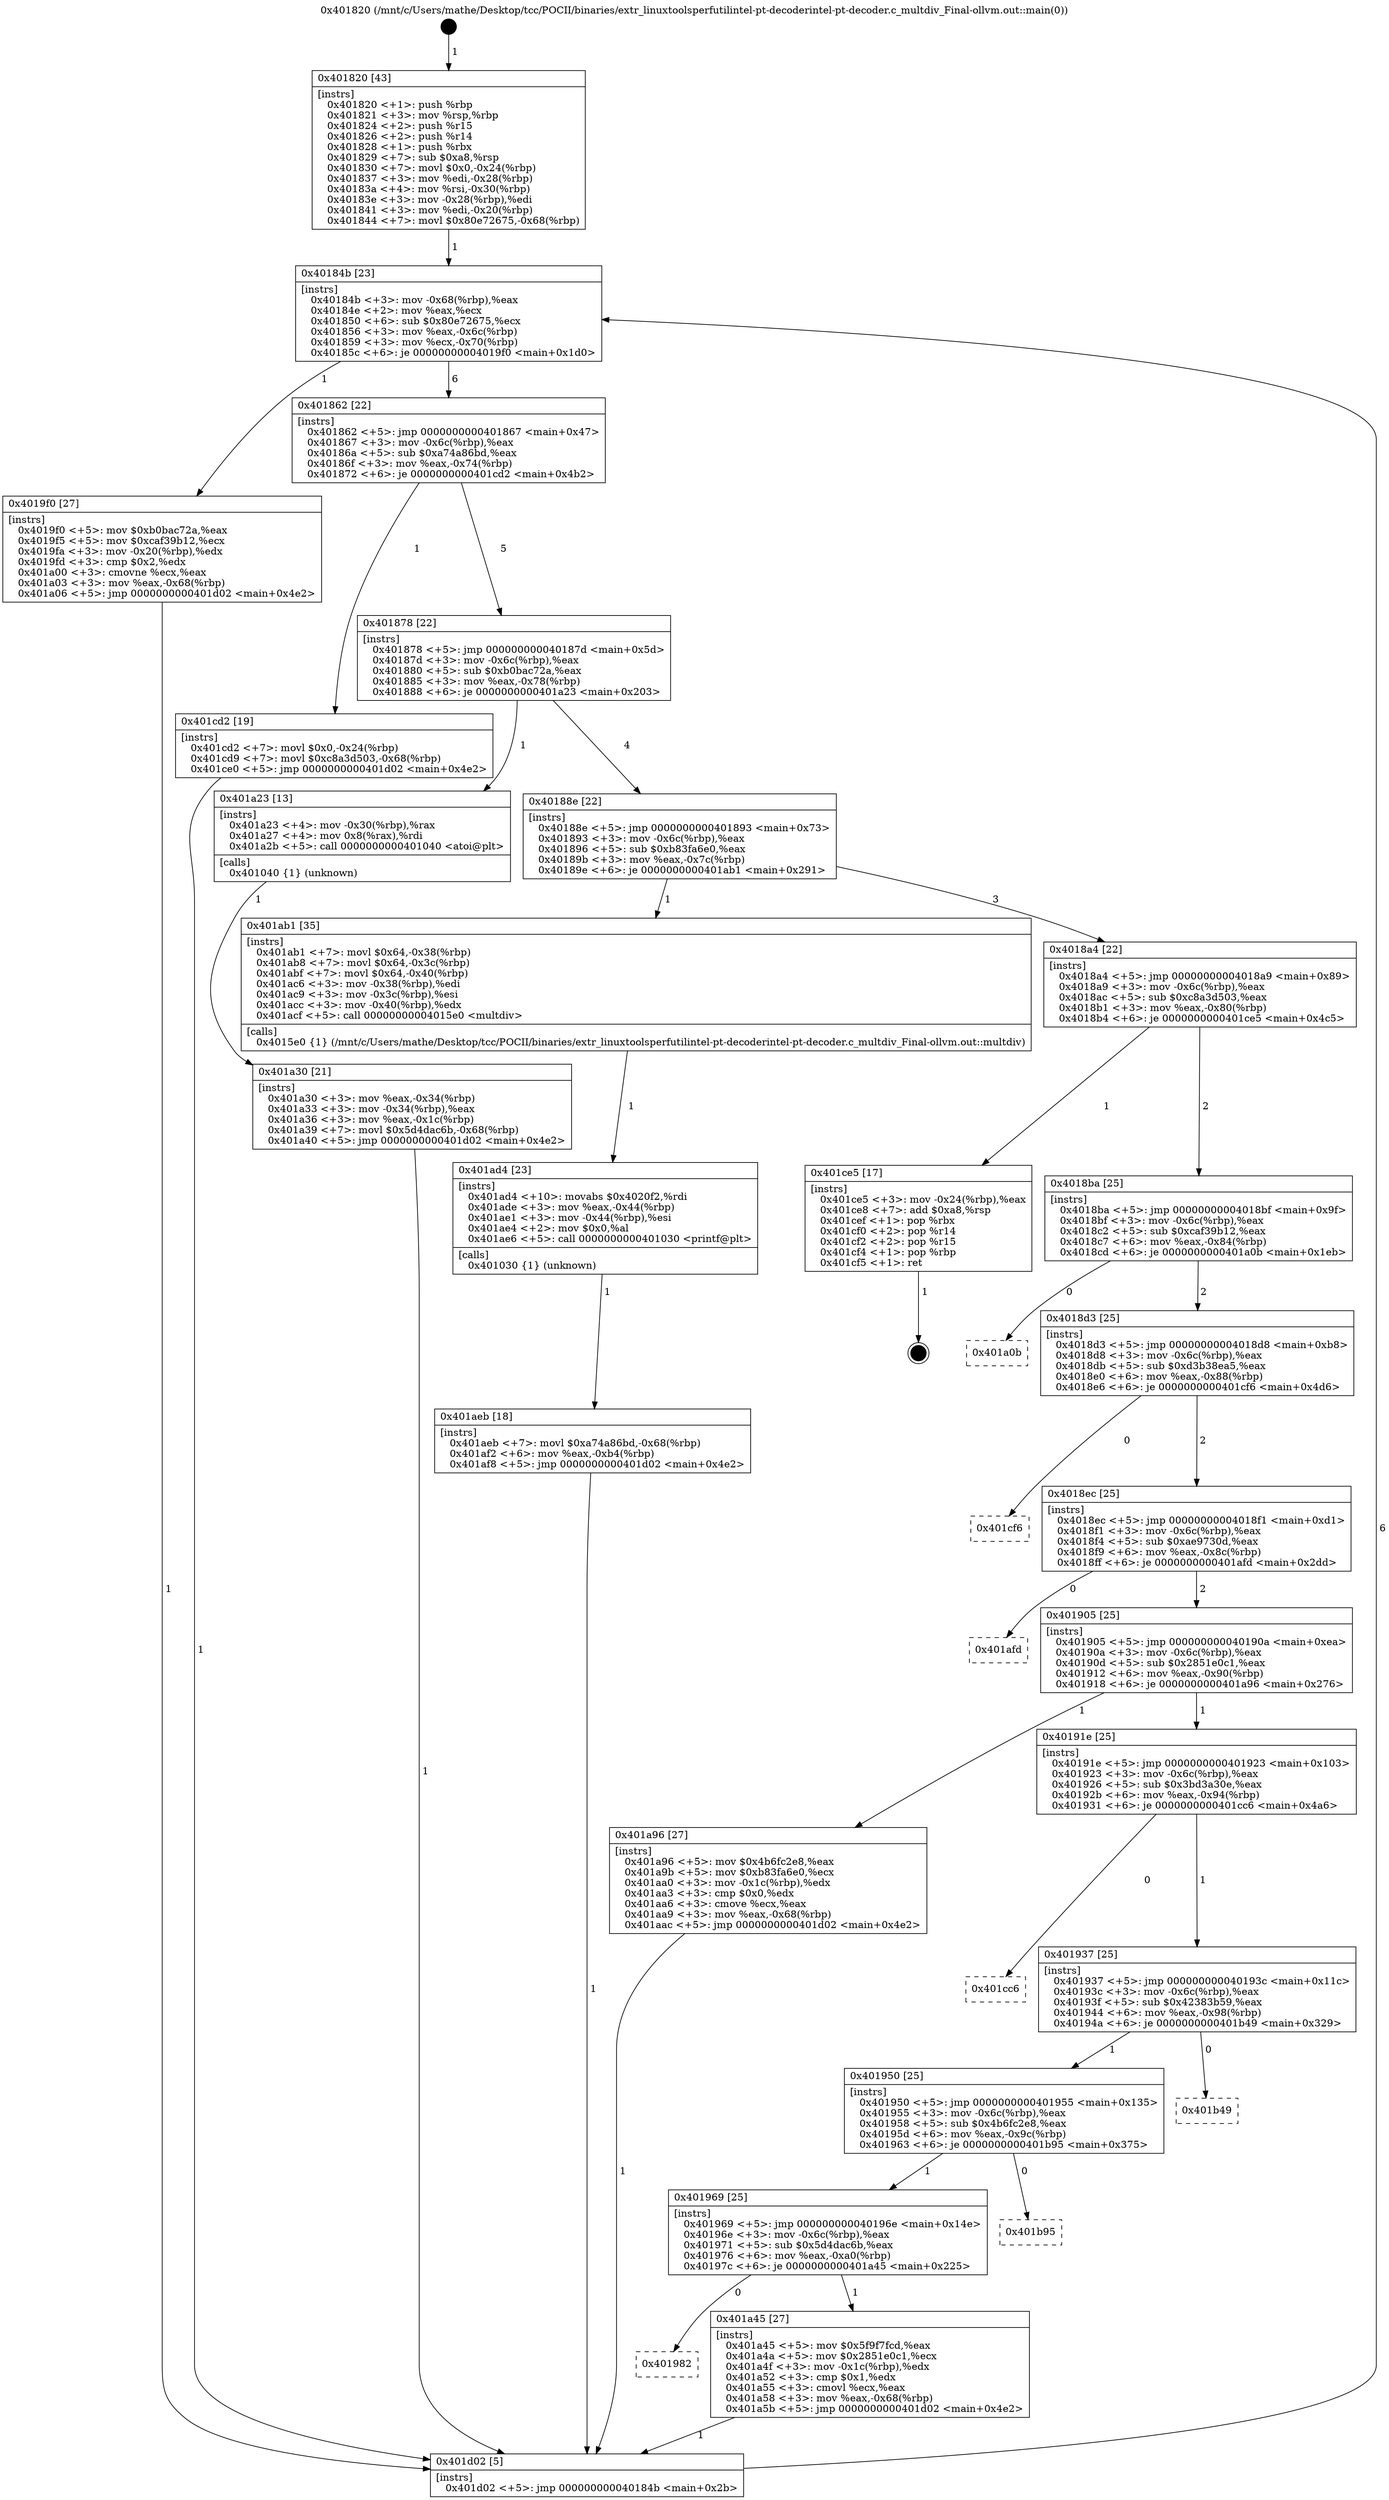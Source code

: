 digraph "0x401820" {
  label = "0x401820 (/mnt/c/Users/mathe/Desktop/tcc/POCII/binaries/extr_linuxtoolsperfutilintel-pt-decoderintel-pt-decoder.c_multdiv_Final-ollvm.out::main(0))"
  labelloc = "t"
  node[shape=record]

  Entry [label="",width=0.3,height=0.3,shape=circle,fillcolor=black,style=filled]
  "0x40184b" [label="{
     0x40184b [23]\l
     | [instrs]\l
     &nbsp;&nbsp;0x40184b \<+3\>: mov -0x68(%rbp),%eax\l
     &nbsp;&nbsp;0x40184e \<+2\>: mov %eax,%ecx\l
     &nbsp;&nbsp;0x401850 \<+6\>: sub $0x80e72675,%ecx\l
     &nbsp;&nbsp;0x401856 \<+3\>: mov %eax,-0x6c(%rbp)\l
     &nbsp;&nbsp;0x401859 \<+3\>: mov %ecx,-0x70(%rbp)\l
     &nbsp;&nbsp;0x40185c \<+6\>: je 00000000004019f0 \<main+0x1d0\>\l
  }"]
  "0x4019f0" [label="{
     0x4019f0 [27]\l
     | [instrs]\l
     &nbsp;&nbsp;0x4019f0 \<+5\>: mov $0xb0bac72a,%eax\l
     &nbsp;&nbsp;0x4019f5 \<+5\>: mov $0xcaf39b12,%ecx\l
     &nbsp;&nbsp;0x4019fa \<+3\>: mov -0x20(%rbp),%edx\l
     &nbsp;&nbsp;0x4019fd \<+3\>: cmp $0x2,%edx\l
     &nbsp;&nbsp;0x401a00 \<+3\>: cmovne %ecx,%eax\l
     &nbsp;&nbsp;0x401a03 \<+3\>: mov %eax,-0x68(%rbp)\l
     &nbsp;&nbsp;0x401a06 \<+5\>: jmp 0000000000401d02 \<main+0x4e2\>\l
  }"]
  "0x401862" [label="{
     0x401862 [22]\l
     | [instrs]\l
     &nbsp;&nbsp;0x401862 \<+5\>: jmp 0000000000401867 \<main+0x47\>\l
     &nbsp;&nbsp;0x401867 \<+3\>: mov -0x6c(%rbp),%eax\l
     &nbsp;&nbsp;0x40186a \<+5\>: sub $0xa74a86bd,%eax\l
     &nbsp;&nbsp;0x40186f \<+3\>: mov %eax,-0x74(%rbp)\l
     &nbsp;&nbsp;0x401872 \<+6\>: je 0000000000401cd2 \<main+0x4b2\>\l
  }"]
  "0x401d02" [label="{
     0x401d02 [5]\l
     | [instrs]\l
     &nbsp;&nbsp;0x401d02 \<+5\>: jmp 000000000040184b \<main+0x2b\>\l
  }"]
  "0x401820" [label="{
     0x401820 [43]\l
     | [instrs]\l
     &nbsp;&nbsp;0x401820 \<+1\>: push %rbp\l
     &nbsp;&nbsp;0x401821 \<+3\>: mov %rsp,%rbp\l
     &nbsp;&nbsp;0x401824 \<+2\>: push %r15\l
     &nbsp;&nbsp;0x401826 \<+2\>: push %r14\l
     &nbsp;&nbsp;0x401828 \<+1\>: push %rbx\l
     &nbsp;&nbsp;0x401829 \<+7\>: sub $0xa8,%rsp\l
     &nbsp;&nbsp;0x401830 \<+7\>: movl $0x0,-0x24(%rbp)\l
     &nbsp;&nbsp;0x401837 \<+3\>: mov %edi,-0x28(%rbp)\l
     &nbsp;&nbsp;0x40183a \<+4\>: mov %rsi,-0x30(%rbp)\l
     &nbsp;&nbsp;0x40183e \<+3\>: mov -0x28(%rbp),%edi\l
     &nbsp;&nbsp;0x401841 \<+3\>: mov %edi,-0x20(%rbp)\l
     &nbsp;&nbsp;0x401844 \<+7\>: movl $0x80e72675,-0x68(%rbp)\l
  }"]
  Exit [label="",width=0.3,height=0.3,shape=circle,fillcolor=black,style=filled,peripheries=2]
  "0x401cd2" [label="{
     0x401cd2 [19]\l
     | [instrs]\l
     &nbsp;&nbsp;0x401cd2 \<+7\>: movl $0x0,-0x24(%rbp)\l
     &nbsp;&nbsp;0x401cd9 \<+7\>: movl $0xc8a3d503,-0x68(%rbp)\l
     &nbsp;&nbsp;0x401ce0 \<+5\>: jmp 0000000000401d02 \<main+0x4e2\>\l
  }"]
  "0x401878" [label="{
     0x401878 [22]\l
     | [instrs]\l
     &nbsp;&nbsp;0x401878 \<+5\>: jmp 000000000040187d \<main+0x5d\>\l
     &nbsp;&nbsp;0x40187d \<+3\>: mov -0x6c(%rbp),%eax\l
     &nbsp;&nbsp;0x401880 \<+5\>: sub $0xb0bac72a,%eax\l
     &nbsp;&nbsp;0x401885 \<+3\>: mov %eax,-0x78(%rbp)\l
     &nbsp;&nbsp;0x401888 \<+6\>: je 0000000000401a23 \<main+0x203\>\l
  }"]
  "0x401aeb" [label="{
     0x401aeb [18]\l
     | [instrs]\l
     &nbsp;&nbsp;0x401aeb \<+7\>: movl $0xa74a86bd,-0x68(%rbp)\l
     &nbsp;&nbsp;0x401af2 \<+6\>: mov %eax,-0xb4(%rbp)\l
     &nbsp;&nbsp;0x401af8 \<+5\>: jmp 0000000000401d02 \<main+0x4e2\>\l
  }"]
  "0x401a23" [label="{
     0x401a23 [13]\l
     | [instrs]\l
     &nbsp;&nbsp;0x401a23 \<+4\>: mov -0x30(%rbp),%rax\l
     &nbsp;&nbsp;0x401a27 \<+4\>: mov 0x8(%rax),%rdi\l
     &nbsp;&nbsp;0x401a2b \<+5\>: call 0000000000401040 \<atoi@plt\>\l
     | [calls]\l
     &nbsp;&nbsp;0x401040 \{1\} (unknown)\l
  }"]
  "0x40188e" [label="{
     0x40188e [22]\l
     | [instrs]\l
     &nbsp;&nbsp;0x40188e \<+5\>: jmp 0000000000401893 \<main+0x73\>\l
     &nbsp;&nbsp;0x401893 \<+3\>: mov -0x6c(%rbp),%eax\l
     &nbsp;&nbsp;0x401896 \<+5\>: sub $0xb83fa6e0,%eax\l
     &nbsp;&nbsp;0x40189b \<+3\>: mov %eax,-0x7c(%rbp)\l
     &nbsp;&nbsp;0x40189e \<+6\>: je 0000000000401ab1 \<main+0x291\>\l
  }"]
  "0x401a30" [label="{
     0x401a30 [21]\l
     | [instrs]\l
     &nbsp;&nbsp;0x401a30 \<+3\>: mov %eax,-0x34(%rbp)\l
     &nbsp;&nbsp;0x401a33 \<+3\>: mov -0x34(%rbp),%eax\l
     &nbsp;&nbsp;0x401a36 \<+3\>: mov %eax,-0x1c(%rbp)\l
     &nbsp;&nbsp;0x401a39 \<+7\>: movl $0x5d4dac6b,-0x68(%rbp)\l
     &nbsp;&nbsp;0x401a40 \<+5\>: jmp 0000000000401d02 \<main+0x4e2\>\l
  }"]
  "0x401ad4" [label="{
     0x401ad4 [23]\l
     | [instrs]\l
     &nbsp;&nbsp;0x401ad4 \<+10\>: movabs $0x4020f2,%rdi\l
     &nbsp;&nbsp;0x401ade \<+3\>: mov %eax,-0x44(%rbp)\l
     &nbsp;&nbsp;0x401ae1 \<+3\>: mov -0x44(%rbp),%esi\l
     &nbsp;&nbsp;0x401ae4 \<+2\>: mov $0x0,%al\l
     &nbsp;&nbsp;0x401ae6 \<+5\>: call 0000000000401030 \<printf@plt\>\l
     | [calls]\l
     &nbsp;&nbsp;0x401030 \{1\} (unknown)\l
  }"]
  "0x401ab1" [label="{
     0x401ab1 [35]\l
     | [instrs]\l
     &nbsp;&nbsp;0x401ab1 \<+7\>: movl $0x64,-0x38(%rbp)\l
     &nbsp;&nbsp;0x401ab8 \<+7\>: movl $0x64,-0x3c(%rbp)\l
     &nbsp;&nbsp;0x401abf \<+7\>: movl $0x64,-0x40(%rbp)\l
     &nbsp;&nbsp;0x401ac6 \<+3\>: mov -0x38(%rbp),%edi\l
     &nbsp;&nbsp;0x401ac9 \<+3\>: mov -0x3c(%rbp),%esi\l
     &nbsp;&nbsp;0x401acc \<+3\>: mov -0x40(%rbp),%edx\l
     &nbsp;&nbsp;0x401acf \<+5\>: call 00000000004015e0 \<multdiv\>\l
     | [calls]\l
     &nbsp;&nbsp;0x4015e0 \{1\} (/mnt/c/Users/mathe/Desktop/tcc/POCII/binaries/extr_linuxtoolsperfutilintel-pt-decoderintel-pt-decoder.c_multdiv_Final-ollvm.out::multdiv)\l
  }"]
  "0x4018a4" [label="{
     0x4018a4 [22]\l
     | [instrs]\l
     &nbsp;&nbsp;0x4018a4 \<+5\>: jmp 00000000004018a9 \<main+0x89\>\l
     &nbsp;&nbsp;0x4018a9 \<+3\>: mov -0x6c(%rbp),%eax\l
     &nbsp;&nbsp;0x4018ac \<+5\>: sub $0xc8a3d503,%eax\l
     &nbsp;&nbsp;0x4018b1 \<+3\>: mov %eax,-0x80(%rbp)\l
     &nbsp;&nbsp;0x4018b4 \<+6\>: je 0000000000401ce5 \<main+0x4c5\>\l
  }"]
  "0x401982" [label="{
     0x401982\l
  }", style=dashed]
  "0x401ce5" [label="{
     0x401ce5 [17]\l
     | [instrs]\l
     &nbsp;&nbsp;0x401ce5 \<+3\>: mov -0x24(%rbp),%eax\l
     &nbsp;&nbsp;0x401ce8 \<+7\>: add $0xa8,%rsp\l
     &nbsp;&nbsp;0x401cef \<+1\>: pop %rbx\l
     &nbsp;&nbsp;0x401cf0 \<+2\>: pop %r14\l
     &nbsp;&nbsp;0x401cf2 \<+2\>: pop %r15\l
     &nbsp;&nbsp;0x401cf4 \<+1\>: pop %rbp\l
     &nbsp;&nbsp;0x401cf5 \<+1\>: ret\l
  }"]
  "0x4018ba" [label="{
     0x4018ba [25]\l
     | [instrs]\l
     &nbsp;&nbsp;0x4018ba \<+5\>: jmp 00000000004018bf \<main+0x9f\>\l
     &nbsp;&nbsp;0x4018bf \<+3\>: mov -0x6c(%rbp),%eax\l
     &nbsp;&nbsp;0x4018c2 \<+5\>: sub $0xcaf39b12,%eax\l
     &nbsp;&nbsp;0x4018c7 \<+6\>: mov %eax,-0x84(%rbp)\l
     &nbsp;&nbsp;0x4018cd \<+6\>: je 0000000000401a0b \<main+0x1eb\>\l
  }"]
  "0x401a45" [label="{
     0x401a45 [27]\l
     | [instrs]\l
     &nbsp;&nbsp;0x401a45 \<+5\>: mov $0x5f9f7fcd,%eax\l
     &nbsp;&nbsp;0x401a4a \<+5\>: mov $0x2851e0c1,%ecx\l
     &nbsp;&nbsp;0x401a4f \<+3\>: mov -0x1c(%rbp),%edx\l
     &nbsp;&nbsp;0x401a52 \<+3\>: cmp $0x1,%edx\l
     &nbsp;&nbsp;0x401a55 \<+3\>: cmovl %ecx,%eax\l
     &nbsp;&nbsp;0x401a58 \<+3\>: mov %eax,-0x68(%rbp)\l
     &nbsp;&nbsp;0x401a5b \<+5\>: jmp 0000000000401d02 \<main+0x4e2\>\l
  }"]
  "0x401a0b" [label="{
     0x401a0b\l
  }", style=dashed]
  "0x4018d3" [label="{
     0x4018d3 [25]\l
     | [instrs]\l
     &nbsp;&nbsp;0x4018d3 \<+5\>: jmp 00000000004018d8 \<main+0xb8\>\l
     &nbsp;&nbsp;0x4018d8 \<+3\>: mov -0x6c(%rbp),%eax\l
     &nbsp;&nbsp;0x4018db \<+5\>: sub $0xd3b38ea5,%eax\l
     &nbsp;&nbsp;0x4018e0 \<+6\>: mov %eax,-0x88(%rbp)\l
     &nbsp;&nbsp;0x4018e6 \<+6\>: je 0000000000401cf6 \<main+0x4d6\>\l
  }"]
  "0x401969" [label="{
     0x401969 [25]\l
     | [instrs]\l
     &nbsp;&nbsp;0x401969 \<+5\>: jmp 000000000040196e \<main+0x14e\>\l
     &nbsp;&nbsp;0x40196e \<+3\>: mov -0x6c(%rbp),%eax\l
     &nbsp;&nbsp;0x401971 \<+5\>: sub $0x5d4dac6b,%eax\l
     &nbsp;&nbsp;0x401976 \<+6\>: mov %eax,-0xa0(%rbp)\l
     &nbsp;&nbsp;0x40197c \<+6\>: je 0000000000401a45 \<main+0x225\>\l
  }"]
  "0x401cf6" [label="{
     0x401cf6\l
  }", style=dashed]
  "0x4018ec" [label="{
     0x4018ec [25]\l
     | [instrs]\l
     &nbsp;&nbsp;0x4018ec \<+5\>: jmp 00000000004018f1 \<main+0xd1\>\l
     &nbsp;&nbsp;0x4018f1 \<+3\>: mov -0x6c(%rbp),%eax\l
     &nbsp;&nbsp;0x4018f4 \<+5\>: sub $0xae9730d,%eax\l
     &nbsp;&nbsp;0x4018f9 \<+6\>: mov %eax,-0x8c(%rbp)\l
     &nbsp;&nbsp;0x4018ff \<+6\>: je 0000000000401afd \<main+0x2dd\>\l
  }"]
  "0x401b95" [label="{
     0x401b95\l
  }", style=dashed]
  "0x401afd" [label="{
     0x401afd\l
  }", style=dashed]
  "0x401905" [label="{
     0x401905 [25]\l
     | [instrs]\l
     &nbsp;&nbsp;0x401905 \<+5\>: jmp 000000000040190a \<main+0xea\>\l
     &nbsp;&nbsp;0x40190a \<+3\>: mov -0x6c(%rbp),%eax\l
     &nbsp;&nbsp;0x40190d \<+5\>: sub $0x2851e0c1,%eax\l
     &nbsp;&nbsp;0x401912 \<+6\>: mov %eax,-0x90(%rbp)\l
     &nbsp;&nbsp;0x401918 \<+6\>: je 0000000000401a96 \<main+0x276\>\l
  }"]
  "0x401950" [label="{
     0x401950 [25]\l
     | [instrs]\l
     &nbsp;&nbsp;0x401950 \<+5\>: jmp 0000000000401955 \<main+0x135\>\l
     &nbsp;&nbsp;0x401955 \<+3\>: mov -0x6c(%rbp),%eax\l
     &nbsp;&nbsp;0x401958 \<+5\>: sub $0x4b6fc2e8,%eax\l
     &nbsp;&nbsp;0x40195d \<+6\>: mov %eax,-0x9c(%rbp)\l
     &nbsp;&nbsp;0x401963 \<+6\>: je 0000000000401b95 \<main+0x375\>\l
  }"]
  "0x401a96" [label="{
     0x401a96 [27]\l
     | [instrs]\l
     &nbsp;&nbsp;0x401a96 \<+5\>: mov $0x4b6fc2e8,%eax\l
     &nbsp;&nbsp;0x401a9b \<+5\>: mov $0xb83fa6e0,%ecx\l
     &nbsp;&nbsp;0x401aa0 \<+3\>: mov -0x1c(%rbp),%edx\l
     &nbsp;&nbsp;0x401aa3 \<+3\>: cmp $0x0,%edx\l
     &nbsp;&nbsp;0x401aa6 \<+3\>: cmove %ecx,%eax\l
     &nbsp;&nbsp;0x401aa9 \<+3\>: mov %eax,-0x68(%rbp)\l
     &nbsp;&nbsp;0x401aac \<+5\>: jmp 0000000000401d02 \<main+0x4e2\>\l
  }"]
  "0x40191e" [label="{
     0x40191e [25]\l
     | [instrs]\l
     &nbsp;&nbsp;0x40191e \<+5\>: jmp 0000000000401923 \<main+0x103\>\l
     &nbsp;&nbsp;0x401923 \<+3\>: mov -0x6c(%rbp),%eax\l
     &nbsp;&nbsp;0x401926 \<+5\>: sub $0x3bd3a30e,%eax\l
     &nbsp;&nbsp;0x40192b \<+6\>: mov %eax,-0x94(%rbp)\l
     &nbsp;&nbsp;0x401931 \<+6\>: je 0000000000401cc6 \<main+0x4a6\>\l
  }"]
  "0x401b49" [label="{
     0x401b49\l
  }", style=dashed]
  "0x401cc6" [label="{
     0x401cc6\l
  }", style=dashed]
  "0x401937" [label="{
     0x401937 [25]\l
     | [instrs]\l
     &nbsp;&nbsp;0x401937 \<+5\>: jmp 000000000040193c \<main+0x11c\>\l
     &nbsp;&nbsp;0x40193c \<+3\>: mov -0x6c(%rbp),%eax\l
     &nbsp;&nbsp;0x40193f \<+5\>: sub $0x42383b59,%eax\l
     &nbsp;&nbsp;0x401944 \<+6\>: mov %eax,-0x98(%rbp)\l
     &nbsp;&nbsp;0x40194a \<+6\>: je 0000000000401b49 \<main+0x329\>\l
  }"]
  Entry -> "0x401820" [label=" 1"]
  "0x40184b" -> "0x4019f0" [label=" 1"]
  "0x40184b" -> "0x401862" [label=" 6"]
  "0x4019f0" -> "0x401d02" [label=" 1"]
  "0x401820" -> "0x40184b" [label=" 1"]
  "0x401d02" -> "0x40184b" [label=" 6"]
  "0x401ce5" -> Exit [label=" 1"]
  "0x401862" -> "0x401cd2" [label=" 1"]
  "0x401862" -> "0x401878" [label=" 5"]
  "0x401cd2" -> "0x401d02" [label=" 1"]
  "0x401878" -> "0x401a23" [label=" 1"]
  "0x401878" -> "0x40188e" [label=" 4"]
  "0x401a23" -> "0x401a30" [label=" 1"]
  "0x401a30" -> "0x401d02" [label=" 1"]
  "0x401aeb" -> "0x401d02" [label=" 1"]
  "0x40188e" -> "0x401ab1" [label=" 1"]
  "0x40188e" -> "0x4018a4" [label=" 3"]
  "0x401ad4" -> "0x401aeb" [label=" 1"]
  "0x4018a4" -> "0x401ce5" [label=" 1"]
  "0x4018a4" -> "0x4018ba" [label=" 2"]
  "0x401ab1" -> "0x401ad4" [label=" 1"]
  "0x4018ba" -> "0x401a0b" [label=" 0"]
  "0x4018ba" -> "0x4018d3" [label=" 2"]
  "0x401a96" -> "0x401d02" [label=" 1"]
  "0x4018d3" -> "0x401cf6" [label=" 0"]
  "0x4018d3" -> "0x4018ec" [label=" 2"]
  "0x401969" -> "0x401982" [label=" 0"]
  "0x4018ec" -> "0x401afd" [label=" 0"]
  "0x4018ec" -> "0x401905" [label=" 2"]
  "0x401969" -> "0x401a45" [label=" 1"]
  "0x401905" -> "0x401a96" [label=" 1"]
  "0x401905" -> "0x40191e" [label=" 1"]
  "0x401950" -> "0x401969" [label=" 1"]
  "0x40191e" -> "0x401cc6" [label=" 0"]
  "0x40191e" -> "0x401937" [label=" 1"]
  "0x401950" -> "0x401b95" [label=" 0"]
  "0x401937" -> "0x401b49" [label=" 0"]
  "0x401937" -> "0x401950" [label=" 1"]
  "0x401a45" -> "0x401d02" [label=" 1"]
}
